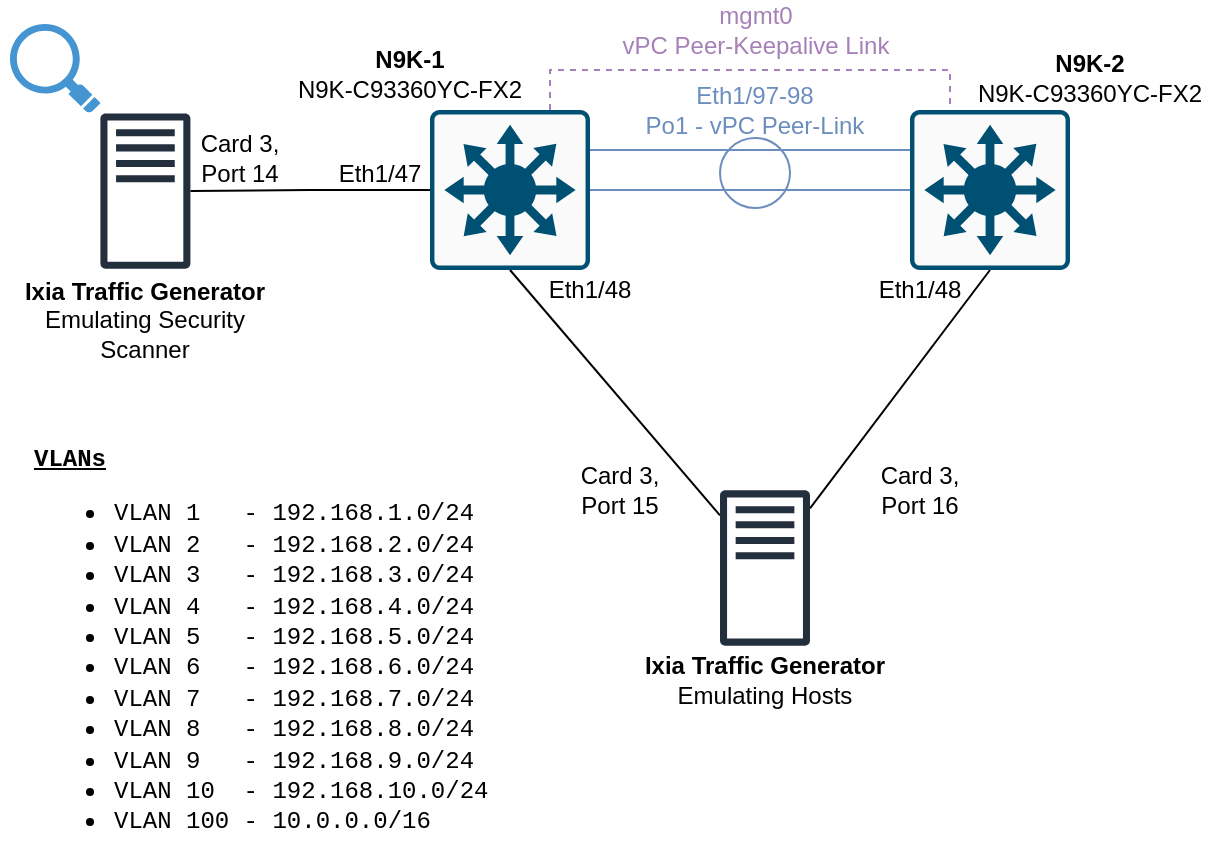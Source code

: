 <mxfile version="19.0.2" type="device"><diagram id="kgtquznJtCjOfXi7QKMm" name="Page-1"><mxGraphModel dx="946" dy="672" grid="1" gridSize="10" guides="1" tooltips="1" connect="1" arrows="1" fold="1" page="1" pageScale="1" pageWidth="850" pageHeight="1100" math="0" shadow="0"><root><mxCell id="0"/><mxCell id="1" parent="0"/><mxCell id="K0jDdJ0vnbySf2-kCw5A-5" style="edgeStyle=orthogonalEdgeStyle;rounded=0;orthogonalLoop=1;jettySize=auto;html=1;exitX=0.75;exitY=0;exitDx=0;exitDy=0;exitPerimeter=0;entryX=0.25;entryY=0;entryDx=0;entryDy=0;entryPerimeter=0;endArrow=none;endFill=0;dashed=1;strokeColor=#A680B8;" edge="1" parent="1" source="K0jDdJ0vnbySf2-kCw5A-1" target="K0jDdJ0vnbySf2-kCw5A-2"><mxGeometry relative="1" as="geometry"/></mxCell><mxCell id="K0jDdJ0vnbySf2-kCw5A-6" style="edgeStyle=orthogonalEdgeStyle;rounded=0;orthogonalLoop=1;jettySize=auto;html=1;exitX=1;exitY=0.25;exitDx=0;exitDy=0;exitPerimeter=0;entryX=0;entryY=0.25;entryDx=0;entryDy=0;entryPerimeter=0;endArrow=none;endFill=0;fillColor=#1ba1e2;strokeColor=#6C8EBF;" edge="1" parent="1" source="K0jDdJ0vnbySf2-kCw5A-1" target="K0jDdJ0vnbySf2-kCw5A-2"><mxGeometry relative="1" as="geometry"/></mxCell><mxCell id="K0jDdJ0vnbySf2-kCw5A-7" style="edgeStyle=orthogonalEdgeStyle;rounded=0;orthogonalLoop=1;jettySize=auto;html=1;exitX=1;exitY=0.5;exitDx=0;exitDy=0;exitPerimeter=0;entryX=0;entryY=0.5;entryDx=0;entryDy=0;entryPerimeter=0;endArrow=none;endFill=0;fillColor=#1ba1e2;strokeColor=#6C8EBF;" edge="1" parent="1" source="K0jDdJ0vnbySf2-kCw5A-1" target="K0jDdJ0vnbySf2-kCw5A-2"><mxGeometry relative="1" as="geometry"/></mxCell><mxCell id="K0jDdJ0vnbySf2-kCw5A-13" style="edgeStyle=orthogonalEdgeStyle;rounded=0;orthogonalLoop=1;jettySize=auto;html=1;exitX=0;exitY=0.5;exitDx=0;exitDy=0;exitPerimeter=0;endArrow=none;endFill=0;" edge="1" parent="1" source="K0jDdJ0vnbySf2-kCw5A-1" target="K0jDdJ0vnbySf2-kCw5A-12"><mxGeometry relative="1" as="geometry"/></mxCell><mxCell id="K0jDdJ0vnbySf2-kCw5A-23" style="rounded=0;orthogonalLoop=1;jettySize=auto;html=1;exitX=0.5;exitY=1;exitDx=0;exitDy=0;exitPerimeter=0;fontColor=#000000;endArrow=none;endFill=0;strokeColor=#000000;" edge="1" parent="1" source="K0jDdJ0vnbySf2-kCw5A-1" target="K0jDdJ0vnbySf2-kCw5A-3"><mxGeometry relative="1" as="geometry"/></mxCell><mxCell id="K0jDdJ0vnbySf2-kCw5A-1" value="" style="sketch=0;points=[[0.015,0.015,0],[0.985,0.015,0],[0.985,0.985,0],[0.015,0.985,0],[0.25,0,0],[0.5,0,0],[0.75,0,0],[1,0.25,0],[1,0.5,0],[1,0.75,0],[0.75,1,0],[0.5,1,0],[0.25,1,0],[0,0.75,0],[0,0.5,0],[0,0.25,0]];verticalLabelPosition=bottom;html=1;verticalAlign=top;aspect=fixed;align=center;pointerEvents=1;shape=mxgraph.cisco19.rect;prIcon=l3_switch;fillColor=#FAFAFA;strokeColor=#005073;" vertex="1" parent="1"><mxGeometry x="240" y="120" width="80" height="80" as="geometry"/></mxCell><mxCell id="K0jDdJ0vnbySf2-kCw5A-24" style="edgeStyle=none;rounded=0;orthogonalLoop=1;jettySize=auto;html=1;exitX=0.5;exitY=1;exitDx=0;exitDy=0;exitPerimeter=0;fontColor=#000000;endArrow=none;endFill=0;strokeColor=#000000;" edge="1" parent="1" source="K0jDdJ0vnbySf2-kCw5A-2" target="K0jDdJ0vnbySf2-kCw5A-3"><mxGeometry relative="1" as="geometry"/></mxCell><mxCell id="K0jDdJ0vnbySf2-kCw5A-2" value="" style="sketch=0;points=[[0.015,0.015,0],[0.985,0.015,0],[0.985,0.985,0],[0.015,0.985,0],[0.25,0,0],[0.5,0,0],[0.75,0,0],[1,0.25,0],[1,0.5,0],[1,0.75,0],[0.75,1,0],[0.5,1,0],[0.25,1,0],[0,0.75,0],[0,0.5,0],[0,0.25,0]];verticalLabelPosition=bottom;html=1;verticalAlign=top;aspect=fixed;align=center;pointerEvents=1;shape=mxgraph.cisco19.rect;prIcon=l3_switch;fillColor=#FAFAFA;strokeColor=#005073;" vertex="1" parent="1"><mxGeometry x="480" y="120" width="80" height="80" as="geometry"/></mxCell><mxCell id="K0jDdJ0vnbySf2-kCw5A-3" value="" style="sketch=0;outlineConnect=0;fontColor=#232F3E;gradientColor=none;fillColor=#232F3D;strokeColor=none;dashed=0;verticalLabelPosition=bottom;verticalAlign=top;align=center;html=1;fontSize=12;fontStyle=0;aspect=fixed;pointerEvents=1;shape=mxgraph.aws4.traditional_server;" vertex="1" parent="1"><mxGeometry x="385" y="310" width="45" height="78" as="geometry"/></mxCell><mxCell id="K0jDdJ0vnbySf2-kCw5A-8" value="" style="ellipse;whiteSpace=wrap;html=1;aspect=fixed;fillColor=none;fontColor=#ffffff;strokeColor=#6C8EBF;" vertex="1" parent="1"><mxGeometry x="385" y="134" width="35" height="35" as="geometry"/></mxCell><mxCell id="K0jDdJ0vnbySf2-kCw5A-11" value="" style="shadow=0;dashed=0;html=1;strokeColor=none;fillColor=#4495D1;labelPosition=center;verticalLabelPosition=bottom;verticalAlign=top;align=center;outlineConnect=0;shape=mxgraph.veeam.magnifying_glass;pointerEvents=1;" vertex="1" parent="1"><mxGeometry x="30" y="77.0" width="45.2" height="44.54" as="geometry"/></mxCell><mxCell id="K0jDdJ0vnbySf2-kCw5A-12" value="" style="sketch=0;outlineConnect=0;fontColor=#232F3E;gradientColor=none;fillColor=#232F3D;strokeColor=none;dashed=0;verticalLabelPosition=bottom;verticalAlign=top;align=center;html=1;fontSize=12;fontStyle=0;aspect=fixed;pointerEvents=1;shape=mxgraph.aws4.traditional_server;" vertex="1" parent="1"><mxGeometry x="75.2" y="121.54" width="45" height="78" as="geometry"/></mxCell><mxCell id="K0jDdJ0vnbySf2-kCw5A-14" value="Eth1/47" style="text;html=1;strokeColor=none;fillColor=none;align=center;verticalAlign=middle;whiteSpace=wrap;rounded=0;" vertex="1" parent="1"><mxGeometry x="190" y="141.5" width="50" height="20" as="geometry"/></mxCell><mxCell id="K0jDdJ0vnbySf2-kCw5A-15" value="Eth1/97-98&lt;br&gt;Po1 - vPC Peer-Link" style="text;html=1;strokeColor=none;fillColor=none;align=center;verticalAlign=middle;whiteSpace=wrap;rounded=0;fontColor=#6C8EBF;" vertex="1" parent="1"><mxGeometry x="345" y="110" width="115" height="20" as="geometry"/></mxCell><mxCell id="K0jDdJ0vnbySf2-kCw5A-16" value="mgmt0&lt;br&gt;vPC Peer-Keepalive Link" style="text;html=1;strokeColor=none;fillColor=none;align=center;verticalAlign=middle;whiteSpace=wrap;rounded=0;fontColor=#A680B8;" vertex="1" parent="1"><mxGeometry x="327.5" y="70" width="150" height="20" as="geometry"/></mxCell><mxCell id="K0jDdJ0vnbySf2-kCw5A-19" value="Eth1/48" style="text;html=1;strokeColor=none;fillColor=none;align=center;verticalAlign=middle;whiteSpace=wrap;rounded=0;" vertex="1" parent="1"><mxGeometry x="295" y="200" width="50" height="20" as="geometry"/></mxCell><mxCell id="K0jDdJ0vnbySf2-kCw5A-20" value="Eth1/48" style="text;html=1;strokeColor=none;fillColor=none;align=center;verticalAlign=middle;whiteSpace=wrap;rounded=0;" vertex="1" parent="1"><mxGeometry x="460" y="200" width="50" height="20" as="geometry"/></mxCell><mxCell id="K0jDdJ0vnbySf2-kCw5A-21" value="&lt;font color=&quot;#000000&quot;&gt;&lt;b&gt;Ixia Traffic Generator&lt;/b&gt;&lt;br&gt;Emulating Hosts&lt;br&gt;&lt;/font&gt;" style="text;html=1;strokeColor=none;fillColor=none;align=center;verticalAlign=middle;whiteSpace=wrap;rounded=0;fontColor=#A680B8;" vertex="1" parent="1"><mxGeometry x="335" y="390" width="145" height="30" as="geometry"/></mxCell><mxCell id="K0jDdJ0vnbySf2-kCw5A-25" value="&lt;font color=&quot;#000000&quot;&gt;&lt;b&gt;Ixia Traffic Generator&lt;/b&gt;&lt;br&gt;Emulating Security Scanner&lt;br&gt;&lt;/font&gt;" style="text;html=1;strokeColor=none;fillColor=none;align=center;verticalAlign=middle;whiteSpace=wrap;rounded=0;fontColor=#A680B8;" vertex="1" parent="1"><mxGeometry x="25.4" y="200" width="144.6" height="50" as="geometry"/></mxCell><mxCell id="K0jDdJ0vnbySf2-kCw5A-26" value="&lt;font color=&quot;#000000&quot;&gt;&lt;b&gt;N9K-1&lt;/b&gt;&lt;br&gt;N9K-C93360YC-FX2&lt;br&gt;&lt;/font&gt;" style="text;html=1;strokeColor=none;fillColor=none;align=center;verticalAlign=middle;whiteSpace=wrap;rounded=0;fontColor=#A680B8;" vertex="1" parent="1"><mxGeometry x="170" y="84" width="120" height="36" as="geometry"/></mxCell><mxCell id="K0jDdJ0vnbySf2-kCw5A-27" value="&lt;font color=&quot;#000000&quot;&gt;&lt;b&gt;N9K-2&lt;/b&gt;&lt;br&gt;N9K-C93360YC-FX2&lt;br&gt;&lt;/font&gt;" style="text;html=1;strokeColor=none;fillColor=none;align=center;verticalAlign=middle;whiteSpace=wrap;rounded=0;fontColor=#A680B8;" vertex="1" parent="1"><mxGeometry x="510" y="85.54" width="120" height="36" as="geometry"/></mxCell><mxCell id="K0jDdJ0vnbySf2-kCw5A-28" value="&lt;font face=&quot;Courier New&quot;&gt;&lt;u style=&quot;font-weight: bold;&quot;&gt;VLANs&lt;/u&gt;&lt;br&gt;&lt;/font&gt;&lt;ul style=&quot;&quot;&gt;&lt;li&gt;&lt;span style=&quot;font-family: &amp;quot;Courier New&amp;quot;; background-color: initial;&quot;&gt;VLAN 1&amp;nbsp; &amp;nbsp;- 192.168.1.0/24&lt;/span&gt;&lt;/li&gt;&lt;li style=&quot;&quot;&gt;&lt;font face=&quot;Courier New&quot;&gt;VLAN 2&amp;nbsp; &amp;nbsp;- 192.168.2.0/24&lt;/font&gt;&lt;/li&gt;&lt;li style=&quot;&quot;&gt;&lt;font face=&quot;Courier New&quot;&gt;VLAN 3&amp;nbsp; &amp;nbsp;- 192.168.3.0/24&lt;/font&gt;&lt;/li&gt;&lt;li style=&quot;&quot;&gt;&lt;font face=&quot;Courier New&quot;&gt;VLAN 4&amp;nbsp; &amp;nbsp;- 192.168.4.0/24&lt;/font&gt;&lt;/li&gt;&lt;li style=&quot;&quot;&gt;&lt;font face=&quot;Courier New&quot;&gt;VLAN 5&amp;nbsp; &amp;nbsp;- 192.168.5.0/24&lt;/font&gt;&lt;/li&gt;&lt;li style=&quot;&quot;&gt;&lt;font face=&quot;Courier New&quot;&gt;VLAN 6&amp;nbsp; &amp;nbsp;- 192.168.6.0/24&lt;/font&gt;&lt;/li&gt;&lt;li style=&quot;&quot;&gt;&lt;font face=&quot;Courier New&quot;&gt;VLAN 7&amp;nbsp; &amp;nbsp;- 192.168.7.0/24&lt;/font&gt;&lt;/li&gt;&lt;li style=&quot;&quot;&gt;&lt;font face=&quot;Courier New&quot;&gt;VLAN 8&amp;nbsp; &amp;nbsp;- 192.168.8.0/24&lt;/font&gt;&lt;/li&gt;&lt;li style=&quot;&quot;&gt;&lt;font face=&quot;Courier New&quot;&gt;VLAN 9&amp;nbsp; &amp;nbsp;- 192.168.9.0/24&lt;/font&gt;&lt;/li&gt;&lt;li style=&quot;&quot;&gt;&lt;font face=&quot;Courier New&quot;&gt;VLAN 10&amp;nbsp; - 192.168.10.0/24&lt;/font&gt;&lt;/li&gt;&lt;li style=&quot;&quot;&gt;&lt;font face=&quot;Courier New&quot;&gt;VLAN 100 - 10.0.0.0/16&lt;/font&gt;&lt;/li&gt;&lt;/ul&gt;" style="text;html=1;strokeColor=none;fillColor=none;align=left;verticalAlign=top;whiteSpace=wrap;rounded=0;fontColor=#000000;" vertex="1" parent="1"><mxGeometry x="40" y="280" width="240" height="210" as="geometry"/></mxCell><mxCell id="K0jDdJ0vnbySf2-kCw5A-29" value="Card 3, Port 15" style="text;html=1;strokeColor=none;fillColor=none;align=center;verticalAlign=middle;whiteSpace=wrap;rounded=0;" vertex="1" parent="1"><mxGeometry x="310" y="300" width="50" height="20" as="geometry"/></mxCell><mxCell id="K0jDdJ0vnbySf2-kCw5A-30" value="Card 3, Port 16" style="text;html=1;strokeColor=none;fillColor=none;align=center;verticalAlign=middle;whiteSpace=wrap;rounded=0;" vertex="1" parent="1"><mxGeometry x="460" y="300" width="50" height="20" as="geometry"/></mxCell><mxCell id="K0jDdJ0vnbySf2-kCw5A-31" value="Card 3, Port 14" style="text;html=1;strokeColor=none;fillColor=none;align=center;verticalAlign=middle;whiteSpace=wrap;rounded=0;" vertex="1" parent="1"><mxGeometry x="120" y="134" width="50" height="20" as="geometry"/></mxCell></root></mxGraphModel></diagram></mxfile>